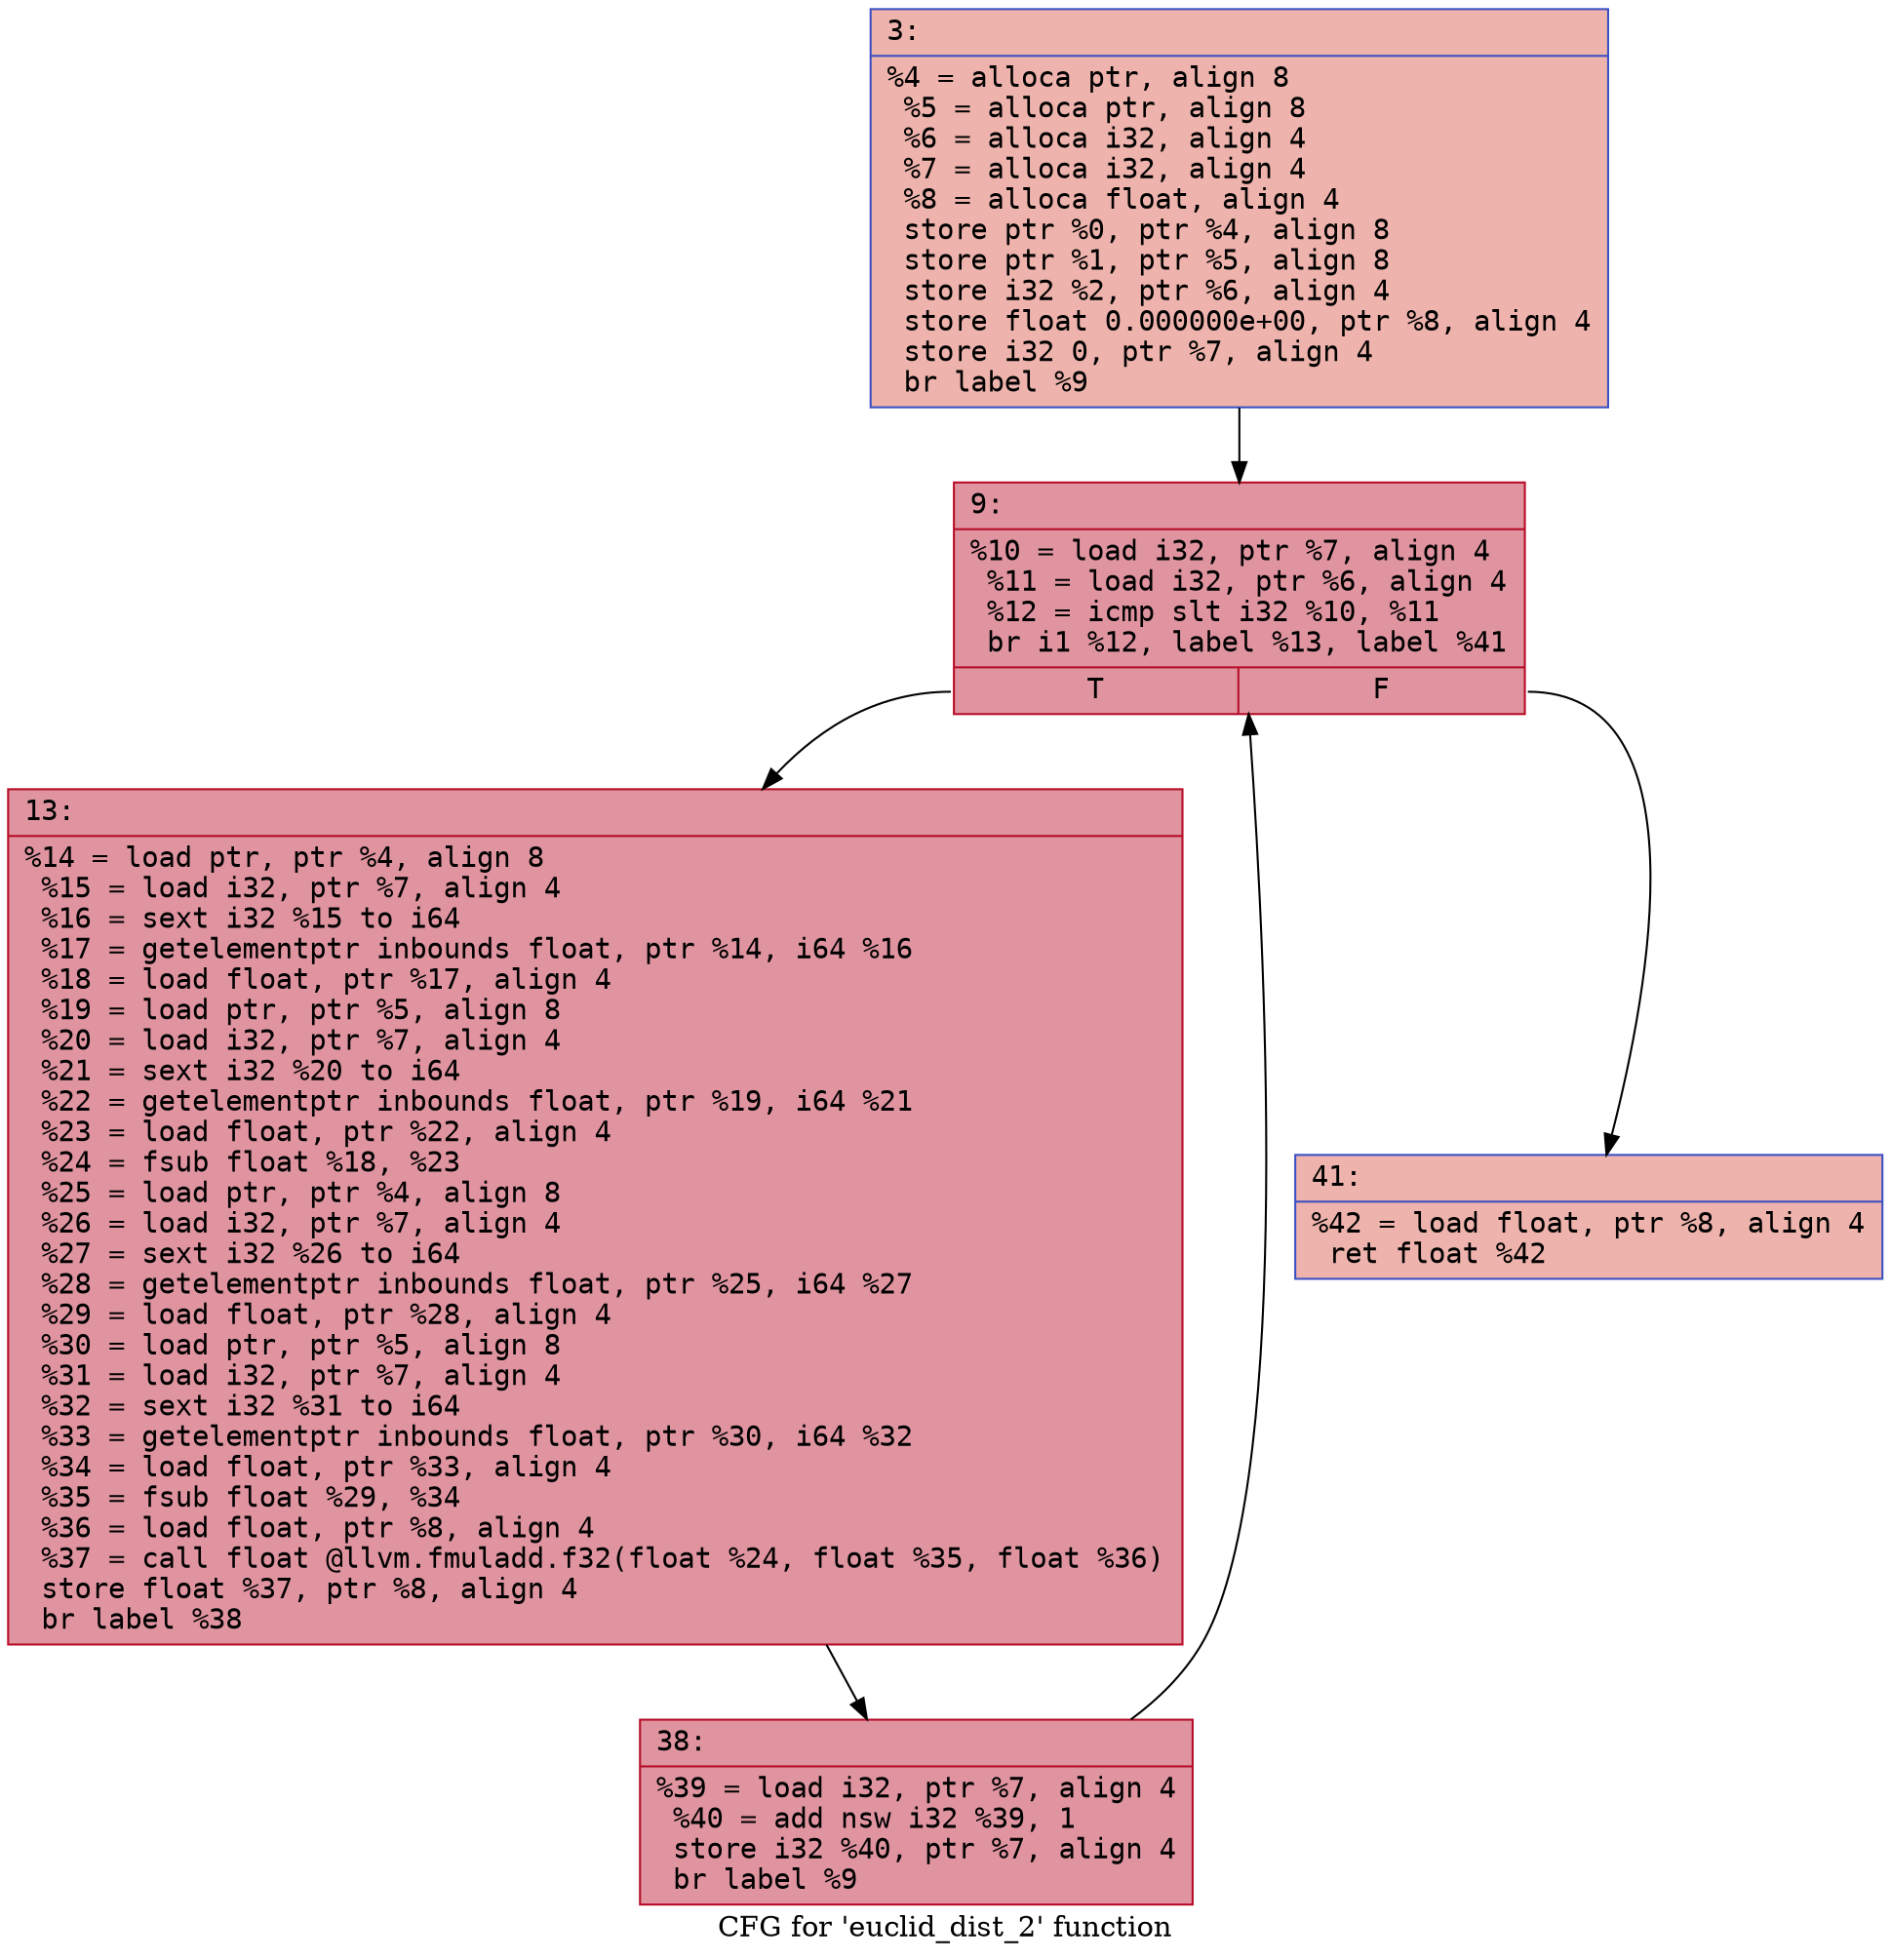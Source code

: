 digraph "CFG for 'euclid_dist_2' function" {
	label="CFG for 'euclid_dist_2' function";

	Node0x600000bf1e50 [shape=record,color="#3d50c3ff", style=filled, fillcolor="#d6524470" fontname="Courier",label="{3:\l|  %4 = alloca ptr, align 8\l  %5 = alloca ptr, align 8\l  %6 = alloca i32, align 4\l  %7 = alloca i32, align 4\l  %8 = alloca float, align 4\l  store ptr %0, ptr %4, align 8\l  store ptr %1, ptr %5, align 8\l  store i32 %2, ptr %6, align 4\l  store float 0.000000e+00, ptr %8, align 4\l  store i32 0, ptr %7, align 4\l  br label %9\l}"];
	Node0x600000bf1e50 -> Node0x600000bf1ef0[tooltip="3 -> 9\nProbability 100.00%" ];
	Node0x600000bf1ef0 [shape=record,color="#b70d28ff", style=filled, fillcolor="#b70d2870" fontname="Courier",label="{9:\l|  %10 = load i32, ptr %7, align 4\l  %11 = load i32, ptr %6, align 4\l  %12 = icmp slt i32 %10, %11\l  br i1 %12, label %13, label %41\l|{<s0>T|<s1>F}}"];
	Node0x600000bf1ef0:s0 -> Node0x600000bf1f40[tooltip="9 -> 13\nProbability 96.88%" ];
	Node0x600000bf1ef0:s1 -> Node0x600000bf1fe0[tooltip="9 -> 41\nProbability 3.12%" ];
	Node0x600000bf1f40 [shape=record,color="#b70d28ff", style=filled, fillcolor="#b70d2870" fontname="Courier",label="{13:\l|  %14 = load ptr, ptr %4, align 8\l  %15 = load i32, ptr %7, align 4\l  %16 = sext i32 %15 to i64\l  %17 = getelementptr inbounds float, ptr %14, i64 %16\l  %18 = load float, ptr %17, align 4\l  %19 = load ptr, ptr %5, align 8\l  %20 = load i32, ptr %7, align 4\l  %21 = sext i32 %20 to i64\l  %22 = getelementptr inbounds float, ptr %19, i64 %21\l  %23 = load float, ptr %22, align 4\l  %24 = fsub float %18, %23\l  %25 = load ptr, ptr %4, align 8\l  %26 = load i32, ptr %7, align 4\l  %27 = sext i32 %26 to i64\l  %28 = getelementptr inbounds float, ptr %25, i64 %27\l  %29 = load float, ptr %28, align 4\l  %30 = load ptr, ptr %5, align 8\l  %31 = load i32, ptr %7, align 4\l  %32 = sext i32 %31 to i64\l  %33 = getelementptr inbounds float, ptr %30, i64 %32\l  %34 = load float, ptr %33, align 4\l  %35 = fsub float %29, %34\l  %36 = load float, ptr %8, align 4\l  %37 = call float @llvm.fmuladd.f32(float %24, float %35, float %36)\l  store float %37, ptr %8, align 4\l  br label %38\l}"];
	Node0x600000bf1f40 -> Node0x600000bf1f90[tooltip="13 -> 38\nProbability 100.00%" ];
	Node0x600000bf1f90 [shape=record,color="#b70d28ff", style=filled, fillcolor="#b70d2870" fontname="Courier",label="{38:\l|  %39 = load i32, ptr %7, align 4\l  %40 = add nsw i32 %39, 1\l  store i32 %40, ptr %7, align 4\l  br label %9\l}"];
	Node0x600000bf1f90 -> Node0x600000bf1ef0[tooltip="38 -> 9\nProbability 100.00%" ];
	Node0x600000bf1fe0 [shape=record,color="#3d50c3ff", style=filled, fillcolor="#d6524470" fontname="Courier",label="{41:\l|  %42 = load float, ptr %8, align 4\l  ret float %42\l}"];
}
